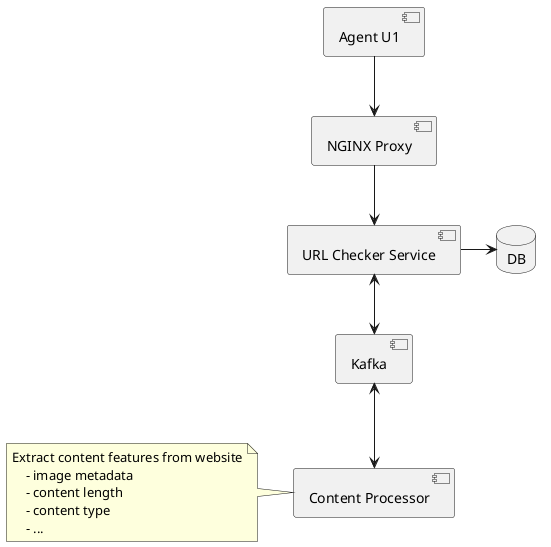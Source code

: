 @startuml

    component "Agent U1" as ag
    component "URL Checker Service" as ucs
    component "Content Processor" as cp
    note left
            Extract content features from website
                - image metadata
                - content length
                - content type
                - ...
    end note
    component "NGINX Proxy" as proxy
    component "Kafka" as kafka
    database "DB" as db

    ag -down-> proxy
    proxy -down-> ucs
    ucs <-down-> kafka
    kafka <--> cp
    ucs -> db



@enduml
